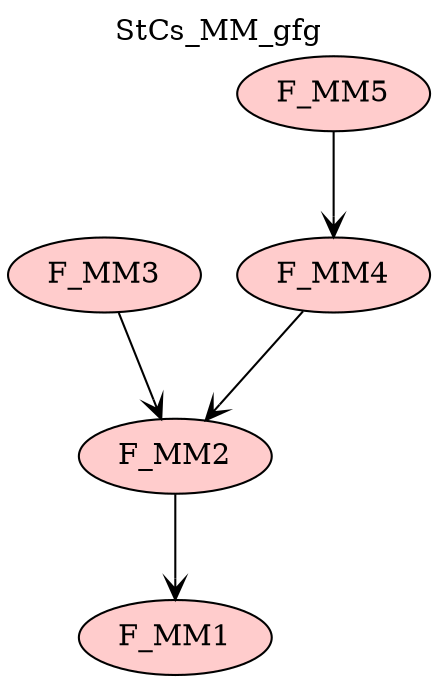 digraph {graph[label=StCs_MM_gfg,labelloc=tl,labelfontsize=12];
"F_MM1"[shape=oval,fillcolor="#FFCCCC",style ="filled",label="F_MM1"];
"F_MM2"[shape=oval,fillcolor="#FFCCCC",style ="filled",label="F_MM2"];
"F_MM3"[shape=oval,fillcolor="#FFCCCC",style ="filled",label="F_MM3"];
"F_MM4"[shape=oval,fillcolor="#FFCCCC",style ="filled",label="F_MM4"];
"F_MM5"[shape=oval,fillcolor="#FFCCCC",style ="filled",label="F_MM5"];

"F_MM2"->"F_MM1"[label=" ",dir=forward,arrowhead=vee];
"F_MM3"->"F_MM2"[label=" ",dir=forward,arrowhead=vee];
"F_MM4"->"F_MM2"[label=" ",dir=forward,arrowhead=vee];
"F_MM5"->"F_MM4"[label=" ",dir=forward,arrowhead=vee];
}